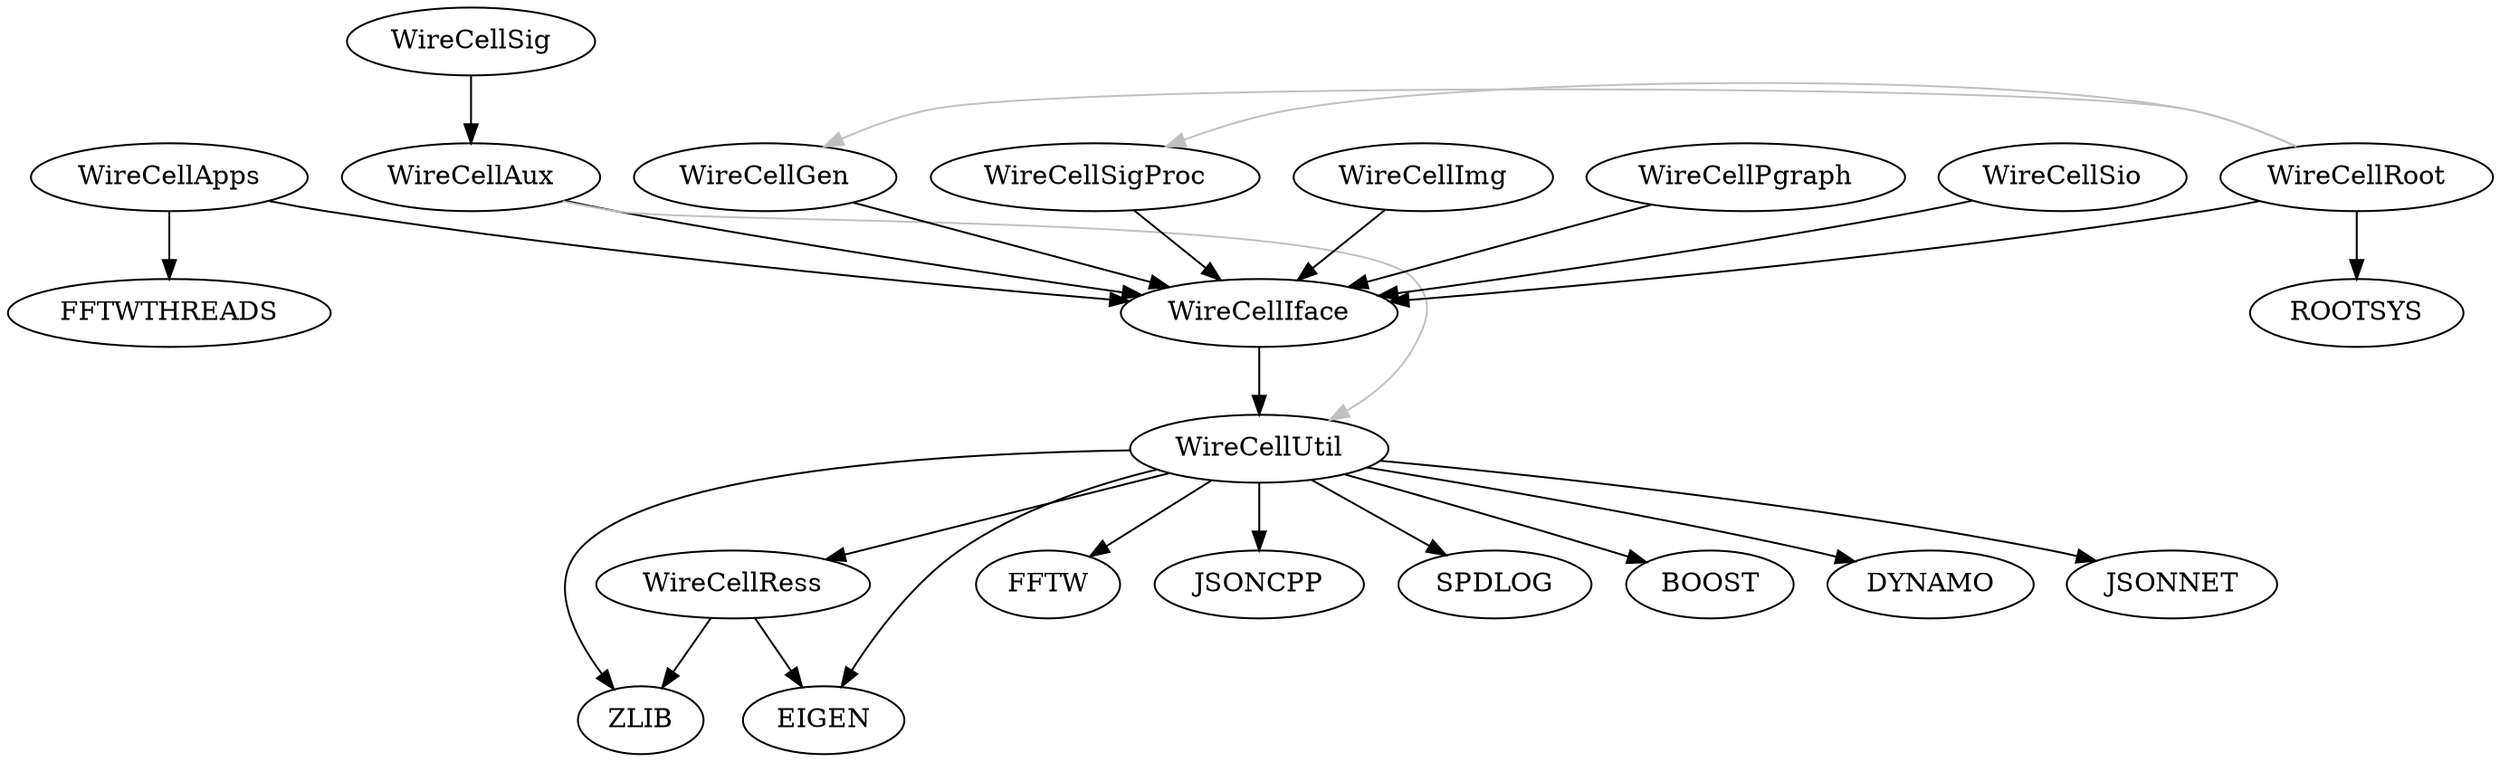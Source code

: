 digraph deps {
	"WireCellApps";
	"WireCellAux";
	"WireCellGen";
	"WireCellIface";
	"WireCellImg";
	"WireCellPgraph";
	"WireCellRess";
	"WireCellRoot";
	"WireCellSig";
	"WireCellSigProc";
	"WireCellSio";
	"WireCellUtil";
	"WireCellApps" -> "WireCellIface"[color="black"];
	"WireCellApps" -> "FFTWTHREADS"[color="black"];
	"WireCellAux" -> "WireCellIface"[color="black"];
	"WireCellAux" -> "WireCellUtil"[color="gray",constraint=false];
	"WireCellGen" -> "WireCellIface"[color="black"];
	"WireCellIface" -> "WireCellUtil"[color="black"];
	"WireCellImg" -> "WireCellIface"[color="black"];
	"WireCellPgraph" -> "WireCellIface"[color="black"];
	"WireCellRess" -> "ZLIB"[color="black"];
	"WireCellRess" -> "EIGEN"[color="black"];
	"WireCellRoot" -> "WireCellIface"[color="black"];
	"WireCellRoot" -> "ROOTSYS"[color="black"];
	"WireCellRoot" -> "WireCellSigProc"[color="gray",constraint=false];
	"WireCellRoot" -> "WireCellGen"[color="gray",constraint=false];
	"WireCellSig" -> "WireCellAux"[color="black"];
	"WireCellSigProc" -> "WireCellIface"[color="black"];
	"WireCellSio" -> "WireCellIface"[color="black"];
	"WireCellUtil" -> "FFTW"[color="black"];
	"WireCellUtil" -> "JSONCPP"[color="black"];
	"WireCellUtil" -> "SPDLOG"[color="black"];
	"WireCellUtil" -> "ZLIB"[color="black"];
	"WireCellUtil" -> "BOOST"[color="black"];
	"WireCellUtil" -> "DYNAMO"[color="black"];
	"WireCellUtil" -> "WireCellRess"[color="black"];
	"WireCellUtil" -> "JSONNET"[color="black"];
	"WireCellUtil" -> "EIGEN"[color="black"];
}